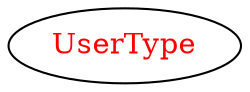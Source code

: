 digraph dependencyGraph {
 concentrate=true;
 ranksep="2.0";
 rankdir="LR"; 
 splines="ortho";
"UserType" [fontcolor="red"];
}
